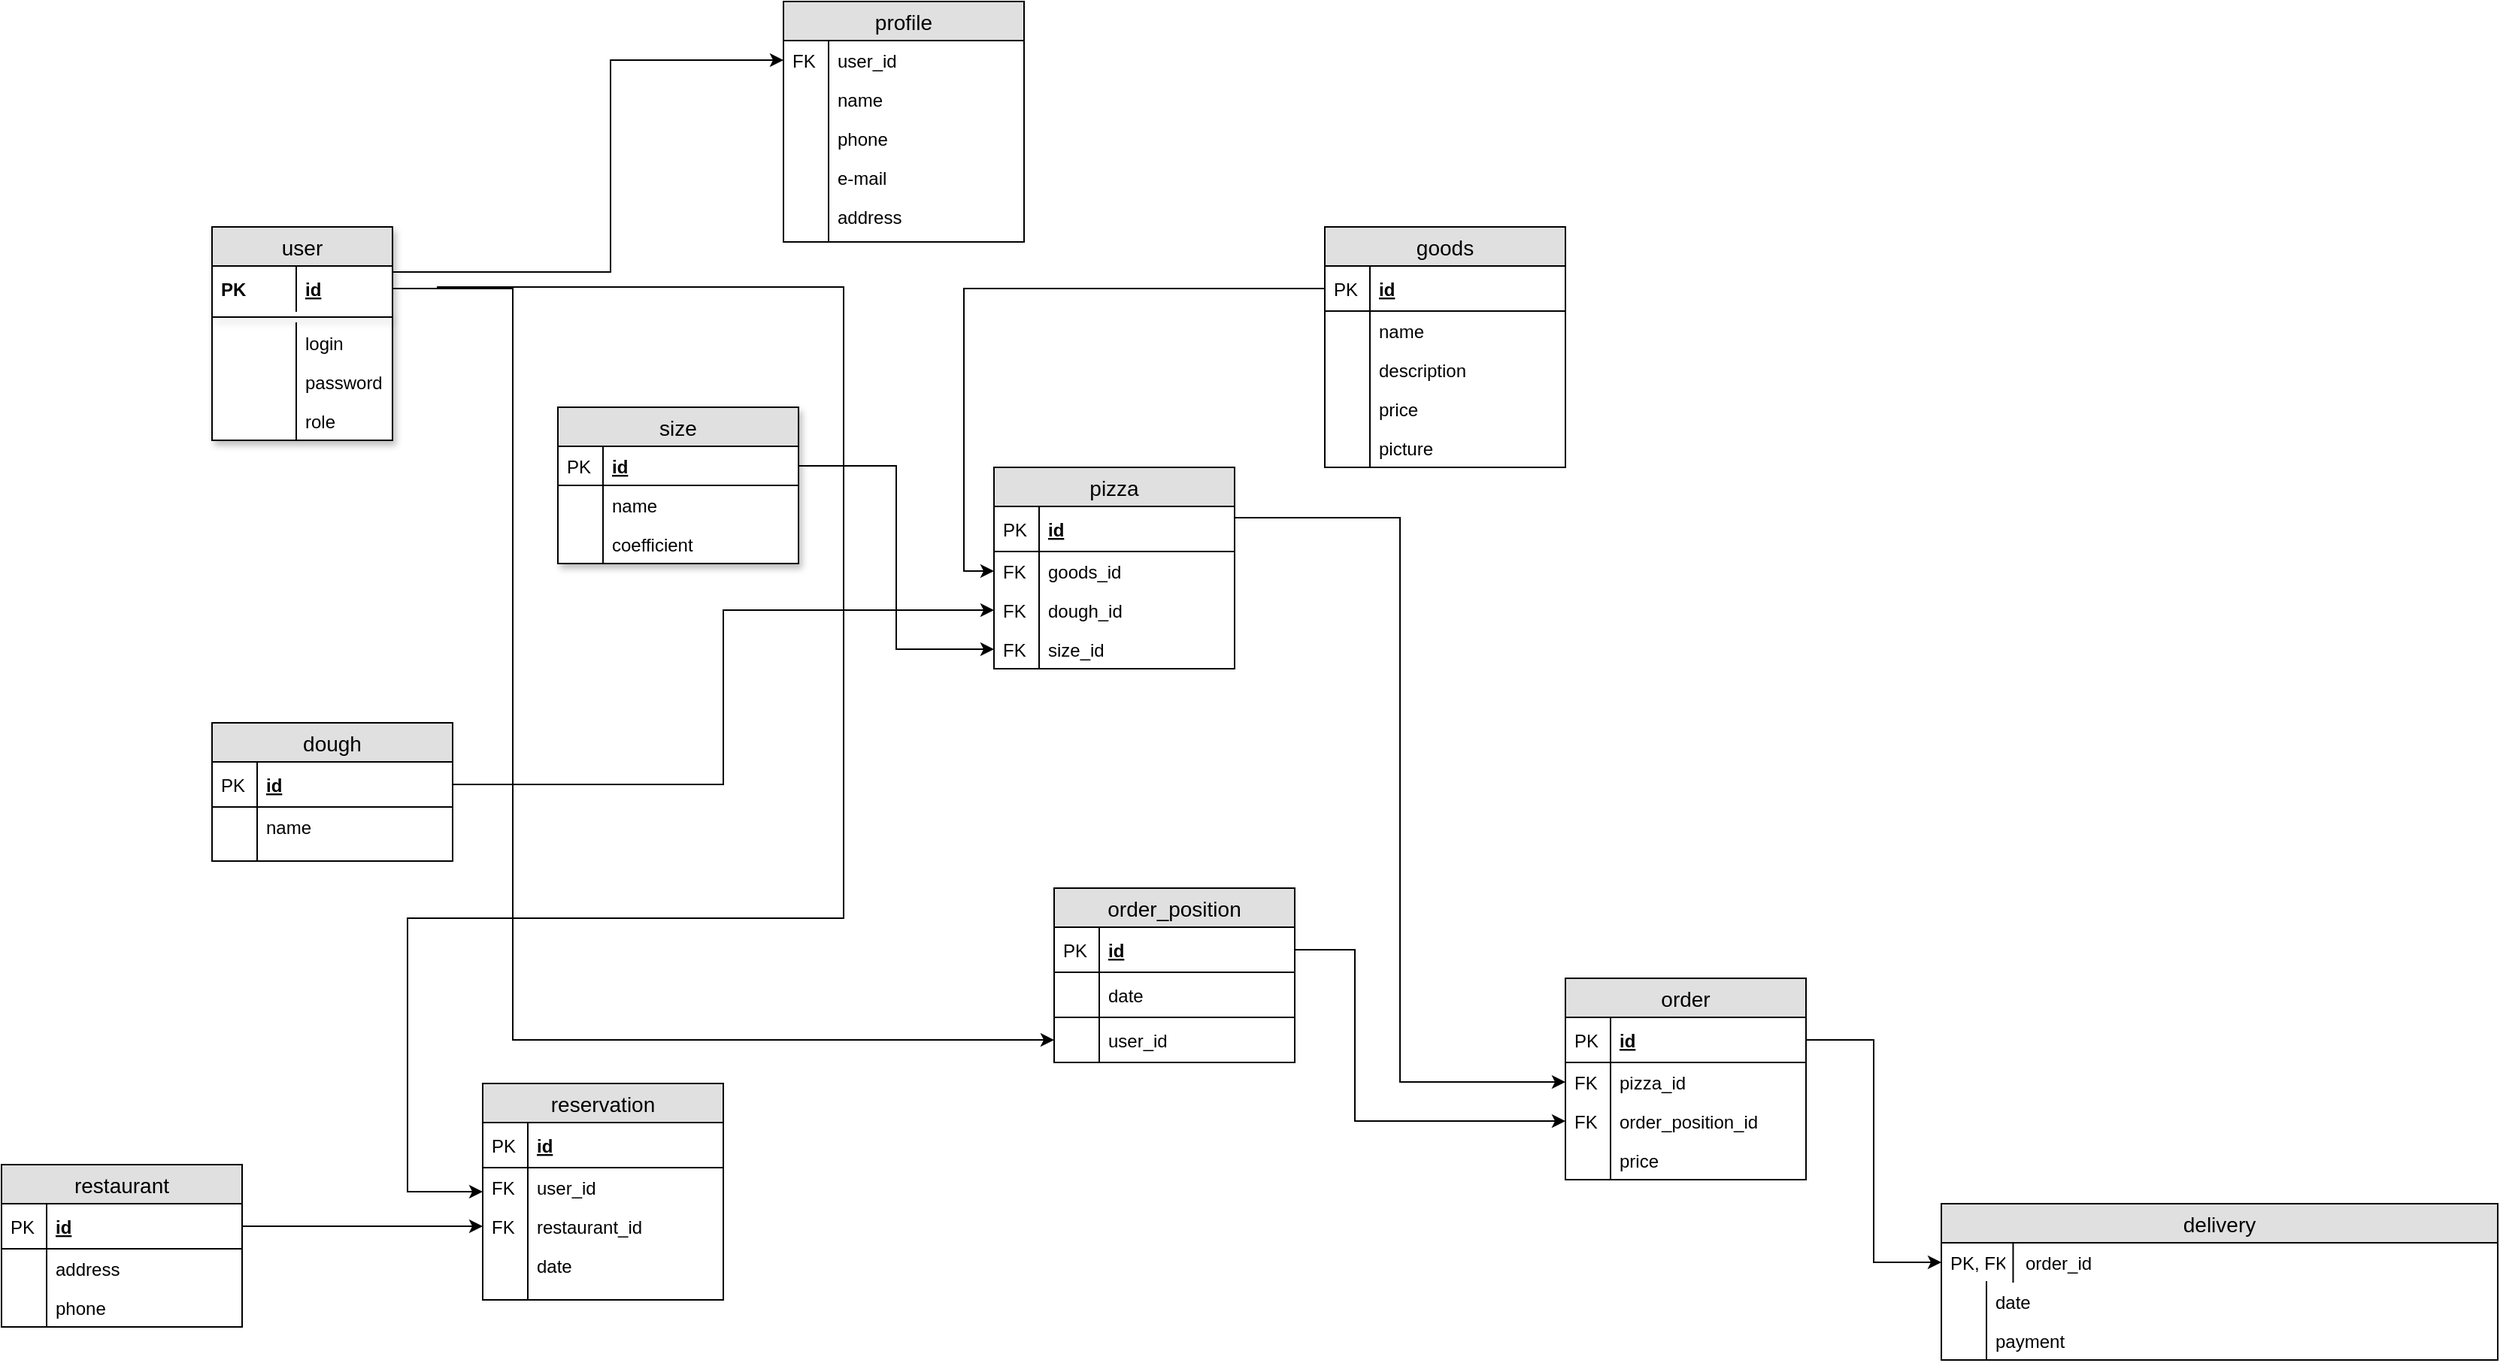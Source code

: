 <mxfile version="12.7.9" type="github">
  <diagram id="C5RBs43oDa-KdzZeNtuy" name="Page-1">
    <mxGraphModel dx="2249" dy="1960" grid="1" gridSize="10" guides="1" tooltips="1" connect="1" arrows="1" fold="1" page="1" pageScale="1" pageWidth="827" pageHeight="1169" math="0" shadow="0">
      <root>
        <mxCell id="WIyWlLk6GJQsqaUBKTNV-0" />
        <mxCell id="WIyWlLk6GJQsqaUBKTNV-1" parent="WIyWlLk6GJQsqaUBKTNV-0" />
        <mxCell id="E9cGLQyra9F1nCJoTHfx-43" value="user" style="swimlane;fontStyle=0;childLayout=stackLayout;horizontal=1;startSize=26;fillColor=#e0e0e0;horizontalStack=0;resizeParent=1;resizeParentMax=0;resizeLast=0;collapsible=1;marginBottom=0;swimlaneFillColor=#ffffff;align=center;fontSize=14;shadow=1;glass=0;" parent="WIyWlLk6GJQsqaUBKTNV-1" vertex="1">
          <mxGeometry x="-380" y="-530" width="120" height="142" as="geometry" />
        </mxCell>
        <mxCell id="E9cGLQyra9F1nCJoTHfx-44" value="id" style="shape=partialRectangle;top=0;left=0;right=0;bottom=0;align=left;verticalAlign=middle;fillColor=none;spacingLeft=60;spacingRight=4;overflow=hidden;rotatable=0;points=[[0,0.5],[1,0.5]];portConstraint=eastwest;dropTarget=0;fontStyle=5;fontSize=12;" parent="E9cGLQyra9F1nCJoTHfx-43" vertex="1">
          <mxGeometry y="26" width="120" height="30" as="geometry" />
        </mxCell>
        <mxCell id="E9cGLQyra9F1nCJoTHfx-45" value="PK" style="shape=partialRectangle;fontStyle=1;top=0;left=0;bottom=0;fillColor=none;align=left;verticalAlign=middle;spacingLeft=4;spacingRight=4;overflow=hidden;rotatable=0;points=[];portConstraint=eastwest;part=1;fontSize=12;" parent="E9cGLQyra9F1nCJoTHfx-44" vertex="1" connectable="0">
          <mxGeometry width="56" height="30" as="geometry" />
        </mxCell>
        <mxCell id="E9cGLQyra9F1nCJoTHfx-63" value="" style="line;strokeWidth=1;fillColor=none;align=left;verticalAlign=middle;spacingTop=-1;spacingLeft=3;spacingRight=3;rotatable=0;labelPosition=right;points=[];portConstraint=eastwest;fontSize=12;shadow=1;glass=0;" parent="E9cGLQyra9F1nCJoTHfx-43" vertex="1">
          <mxGeometry y="56" width="120" height="8" as="geometry" />
        </mxCell>
        <mxCell id="E9cGLQyra9F1nCJoTHfx-48" value="login&#xa;" style="shape=partialRectangle;top=0;left=0;right=0;bottom=0;align=left;verticalAlign=top;fillColor=none;spacingLeft=60;spacingRight=4;overflow=hidden;rotatable=0;points=[[0,0.5],[1,0.5]];portConstraint=eastwest;dropTarget=0;fontSize=12;" parent="E9cGLQyra9F1nCJoTHfx-43" vertex="1">
          <mxGeometry y="64" width="120" height="26" as="geometry" />
        </mxCell>
        <mxCell id="E9cGLQyra9F1nCJoTHfx-49" value="" style="shape=partialRectangle;top=0;left=0;bottom=0;fillColor=none;align=left;verticalAlign=top;spacingLeft=4;spacingRight=4;overflow=hidden;rotatable=0;points=[];portConstraint=eastwest;part=1;fontSize=12;" parent="E9cGLQyra9F1nCJoTHfx-48" vertex="1" connectable="0">
          <mxGeometry width="56" height="26" as="geometry" />
        </mxCell>
        <mxCell id="E9cGLQyra9F1nCJoTHfx-58" value="password" style="shape=partialRectangle;top=0;left=0;right=0;bottom=0;align=left;verticalAlign=top;fillColor=none;spacingLeft=60;spacingRight=4;overflow=hidden;rotatable=0;points=[[0,0.5],[1,0.5]];portConstraint=eastwest;dropTarget=0;fontSize=12;" parent="E9cGLQyra9F1nCJoTHfx-43" vertex="1">
          <mxGeometry y="90" width="120" height="26" as="geometry" />
        </mxCell>
        <mxCell id="E9cGLQyra9F1nCJoTHfx-59" value="" style="shape=partialRectangle;top=0;left=0;bottom=0;fillColor=none;align=left;verticalAlign=top;spacingLeft=4;spacingRight=4;overflow=hidden;rotatable=0;points=[];portConstraint=eastwest;part=1;fontSize=12;" parent="E9cGLQyra9F1nCJoTHfx-58" vertex="1" connectable="0">
          <mxGeometry width="56" height="26" as="geometry" />
        </mxCell>
        <mxCell id="E9cGLQyra9F1nCJoTHfx-64" value="role" style="shape=partialRectangle;top=0;left=0;right=0;bottom=0;align=left;verticalAlign=top;fillColor=none;spacingLeft=60;spacingRight=4;overflow=hidden;rotatable=0;points=[[0,0.5],[1,0.5]];portConstraint=eastwest;dropTarget=0;fontSize=12;" parent="E9cGLQyra9F1nCJoTHfx-43" vertex="1">
          <mxGeometry y="116" width="120" height="26" as="geometry" />
        </mxCell>
        <mxCell id="E9cGLQyra9F1nCJoTHfx-65" value="" style="shape=partialRectangle;top=0;left=0;bottom=0;fillColor=none;align=left;verticalAlign=top;spacingLeft=4;spacingRight=4;overflow=hidden;rotatable=0;points=[];portConstraint=eastwest;part=1;fontSize=12;" parent="E9cGLQyra9F1nCJoTHfx-64" vertex="1" connectable="0">
          <mxGeometry width="56" height="26" as="geometry" />
        </mxCell>
        <mxCell id="E9cGLQyra9F1nCJoTHfx-169" value="size" style="swimlane;fontStyle=0;childLayout=stackLayout;horizontal=1;startSize=26;fillColor=#e0e0e0;horizontalStack=0;resizeParent=1;resizeParentMax=0;resizeLast=0;collapsible=1;marginBottom=0;swimlaneFillColor=#ffffff;align=center;fontSize=14;shadow=1;glass=0;" parent="WIyWlLk6GJQsqaUBKTNV-1" vertex="1">
          <mxGeometry x="-150" y="-410" width="160" height="104" as="geometry" />
        </mxCell>
        <mxCell id="E9cGLQyra9F1nCJoTHfx-170" value="id" style="shape=partialRectangle;top=0;left=0;right=0;bottom=1;align=left;verticalAlign=middle;fillColor=none;spacingLeft=34;spacingRight=4;overflow=hidden;rotatable=0;points=[[0,0.5],[1,0.5]];portConstraint=eastwest;dropTarget=0;fontStyle=5;fontSize=12;" parent="E9cGLQyra9F1nCJoTHfx-169" vertex="1">
          <mxGeometry y="26" width="160" height="26" as="geometry" />
        </mxCell>
        <mxCell id="E9cGLQyra9F1nCJoTHfx-171" value="PK" style="shape=partialRectangle;top=0;left=0;bottom=0;fillColor=none;align=left;verticalAlign=middle;spacingLeft=4;spacingRight=4;overflow=hidden;rotatable=0;points=[];portConstraint=eastwest;part=1;fontSize=12;" parent="E9cGLQyra9F1nCJoTHfx-170" vertex="1" connectable="0">
          <mxGeometry width="30" height="26" as="geometry" />
        </mxCell>
        <mxCell id="E9cGLQyra9F1nCJoTHfx-172" value="name" style="shape=partialRectangle;top=0;left=0;right=0;bottom=0;align=left;verticalAlign=top;fillColor=none;spacingLeft=34;spacingRight=4;overflow=hidden;rotatable=0;points=[[0,0.5],[1,0.5]];portConstraint=eastwest;dropTarget=0;fontSize=12;" parent="E9cGLQyra9F1nCJoTHfx-169" vertex="1">
          <mxGeometry y="52" width="160" height="26" as="geometry" />
        </mxCell>
        <mxCell id="E9cGLQyra9F1nCJoTHfx-173" value="" style="shape=partialRectangle;top=0;left=0;bottom=0;fillColor=none;align=left;verticalAlign=top;spacingLeft=4;spacingRight=4;overflow=hidden;rotatable=0;points=[];portConstraint=eastwest;part=1;fontSize=12;" parent="E9cGLQyra9F1nCJoTHfx-172" vertex="1" connectable="0">
          <mxGeometry width="30" height="26" as="geometry" />
        </mxCell>
        <mxCell id="jFukfWH2LbBpzi3GwYej-20" value="coefficient" style="shape=partialRectangle;top=0;left=0;right=0;bottom=0;align=left;verticalAlign=top;fillColor=none;spacingLeft=34;spacingRight=4;overflow=hidden;rotatable=0;points=[[0,0.5],[1,0.5]];portConstraint=eastwest;dropTarget=0;fontSize=12;" parent="E9cGLQyra9F1nCJoTHfx-169" vertex="1">
          <mxGeometry y="78" width="160" height="26" as="geometry" />
        </mxCell>
        <mxCell id="jFukfWH2LbBpzi3GwYej-21" value="" style="shape=partialRectangle;top=0;left=0;bottom=0;fillColor=none;align=left;verticalAlign=top;spacingLeft=4;spacingRight=4;overflow=hidden;rotatable=0;points=[];portConstraint=eastwest;part=1;fontSize=12;" parent="jFukfWH2LbBpzi3GwYej-20" vertex="1" connectable="0">
          <mxGeometry width="30" height="26" as="geometry" />
        </mxCell>
        <mxCell id="d9yye_MpsB1PoOl9YejX-28" style="edgeStyle=orthogonalEdgeStyle;rounded=0;orthogonalLoop=1;jettySize=auto;html=1;exitX=1;exitY=0.25;exitDx=0;exitDy=0;entryX=0;entryY=0.5;entryDx=0;entryDy=0;" parent="WIyWlLk6GJQsqaUBKTNV-1" source="2IXnzGHZV3r_OR1TPnG--0" target="0Mf0K1o3WvWB4g8EwLBV-3" edge="1">
          <mxGeometry relative="1" as="geometry">
            <Array as="points">
              <mxPoint x="410" y="-336" />
              <mxPoint x="410" y="39" />
            </Array>
          </mxGeometry>
        </mxCell>
        <mxCell id="2IXnzGHZV3r_OR1TPnG--0" value="pizza" style="swimlane;fontStyle=0;childLayout=stackLayout;horizontal=1;startSize=26;fillColor=#e0e0e0;horizontalStack=0;resizeParent=1;resizeParentMax=0;resizeLast=0;collapsible=1;marginBottom=0;swimlaneFillColor=#ffffff;align=center;fontSize=14;" parent="WIyWlLk6GJQsqaUBKTNV-1" vertex="1">
          <mxGeometry x="140" y="-370" width="160" height="134" as="geometry" />
        </mxCell>
        <mxCell id="2IXnzGHZV3r_OR1TPnG--1" value="id" style="shape=partialRectangle;top=0;left=0;right=0;bottom=1;align=left;verticalAlign=middle;fillColor=none;spacingLeft=34;spacingRight=4;overflow=hidden;rotatable=0;points=[[0,0.5],[1,0.5]];portConstraint=eastwest;dropTarget=0;fontStyle=5;fontSize=12;" parent="2IXnzGHZV3r_OR1TPnG--0" vertex="1">
          <mxGeometry y="26" width="160" height="30" as="geometry" />
        </mxCell>
        <mxCell id="2IXnzGHZV3r_OR1TPnG--2" value="PK" style="shape=partialRectangle;top=0;left=0;bottom=0;fillColor=none;align=left;verticalAlign=middle;spacingLeft=4;spacingRight=4;overflow=hidden;rotatable=0;points=[];portConstraint=eastwest;part=1;fontSize=12;" parent="2IXnzGHZV3r_OR1TPnG--1" vertex="1" connectable="0">
          <mxGeometry width="30" height="30" as="geometry" />
        </mxCell>
        <mxCell id="2IXnzGHZV3r_OR1TPnG--3" value="goods_id" style="shape=partialRectangle;top=0;left=0;right=0;bottom=0;align=left;verticalAlign=top;fillColor=none;spacingLeft=34;spacingRight=4;overflow=hidden;rotatable=0;points=[[0,0.5],[1,0.5]];portConstraint=eastwest;dropTarget=0;fontSize=12;" parent="2IXnzGHZV3r_OR1TPnG--0" vertex="1">
          <mxGeometry y="56" width="160" height="26" as="geometry" />
        </mxCell>
        <mxCell id="2IXnzGHZV3r_OR1TPnG--4" value="FK" style="shape=partialRectangle;top=0;left=0;bottom=0;fillColor=none;align=left;verticalAlign=top;spacingLeft=4;spacingRight=4;overflow=hidden;rotatable=0;points=[];portConstraint=eastwest;part=1;fontSize=12;" parent="2IXnzGHZV3r_OR1TPnG--3" vertex="1" connectable="0">
          <mxGeometry width="30" height="26" as="geometry" />
        </mxCell>
        <mxCell id="2IXnzGHZV3r_OR1TPnG--5" value="dough_id" style="shape=partialRectangle;top=0;left=0;right=0;bottom=0;align=left;verticalAlign=top;fillColor=none;spacingLeft=34;spacingRight=4;overflow=hidden;rotatable=0;points=[[0,0.5],[1,0.5]];portConstraint=eastwest;dropTarget=0;fontSize=12;" parent="2IXnzGHZV3r_OR1TPnG--0" vertex="1">
          <mxGeometry y="82" width="160" height="26" as="geometry" />
        </mxCell>
        <mxCell id="2IXnzGHZV3r_OR1TPnG--6" value="FK" style="shape=partialRectangle;top=0;left=0;bottom=0;fillColor=none;align=left;verticalAlign=top;spacingLeft=4;spacingRight=4;overflow=hidden;rotatable=0;points=[];portConstraint=eastwest;part=1;fontSize=12;" parent="2IXnzGHZV3r_OR1TPnG--5" vertex="1" connectable="0">
          <mxGeometry width="30" height="26" as="geometry" />
        </mxCell>
        <mxCell id="2IXnzGHZV3r_OR1TPnG--7" value="size_id" style="shape=partialRectangle;top=0;left=0;right=0;bottom=0;align=left;verticalAlign=top;fillColor=none;spacingLeft=34;spacingRight=4;overflow=hidden;rotatable=0;points=[[0,0.5],[1,0.5]];portConstraint=eastwest;dropTarget=0;fontSize=12;" parent="2IXnzGHZV3r_OR1TPnG--0" vertex="1">
          <mxGeometry y="108" width="160" height="26" as="geometry" />
        </mxCell>
        <mxCell id="2IXnzGHZV3r_OR1TPnG--8" value="FK" style="shape=partialRectangle;top=0;left=0;bottom=0;fillColor=none;align=left;verticalAlign=top;spacingLeft=4;spacingRight=4;overflow=hidden;rotatable=0;points=[];portConstraint=eastwest;part=1;fontSize=12;" parent="2IXnzGHZV3r_OR1TPnG--7" vertex="1" connectable="0">
          <mxGeometry width="30" height="26" as="geometry" />
        </mxCell>
        <mxCell id="2IXnzGHZV3r_OR1TPnG--39" value="goods" style="swimlane;fontStyle=0;childLayout=stackLayout;horizontal=1;startSize=26;fillColor=#e0e0e0;horizontalStack=0;resizeParent=1;resizeParentMax=0;resizeLast=0;collapsible=1;marginBottom=0;swimlaneFillColor=#ffffff;align=center;fontSize=14;" parent="WIyWlLk6GJQsqaUBKTNV-1" vertex="1">
          <mxGeometry x="360" y="-530" width="160" height="160" as="geometry" />
        </mxCell>
        <mxCell id="2IXnzGHZV3r_OR1TPnG--40" value="id" style="shape=partialRectangle;top=0;left=0;right=0;bottom=1;align=left;verticalAlign=middle;fillColor=none;spacingLeft=34;spacingRight=4;overflow=hidden;rotatable=0;points=[[0,0.5],[1,0.5]];portConstraint=eastwest;dropTarget=0;fontStyle=5;fontSize=12;" parent="2IXnzGHZV3r_OR1TPnG--39" vertex="1">
          <mxGeometry y="26" width="160" height="30" as="geometry" />
        </mxCell>
        <mxCell id="2IXnzGHZV3r_OR1TPnG--41" value="PK" style="shape=partialRectangle;top=0;left=0;bottom=0;fillColor=none;align=left;verticalAlign=middle;spacingLeft=4;spacingRight=4;overflow=hidden;rotatable=0;points=[];portConstraint=eastwest;part=1;fontSize=12;" parent="2IXnzGHZV3r_OR1TPnG--40" vertex="1" connectable="0">
          <mxGeometry width="30" height="30" as="geometry" />
        </mxCell>
        <mxCell id="2IXnzGHZV3r_OR1TPnG--42" value="name" style="shape=partialRectangle;top=0;left=0;right=0;bottom=0;align=left;verticalAlign=top;fillColor=none;spacingLeft=34;spacingRight=4;overflow=hidden;rotatable=0;points=[[0,0.5],[1,0.5]];portConstraint=eastwest;dropTarget=0;fontSize=12;" parent="2IXnzGHZV3r_OR1TPnG--39" vertex="1">
          <mxGeometry y="56" width="160" height="26" as="geometry" />
        </mxCell>
        <mxCell id="2IXnzGHZV3r_OR1TPnG--43" value="" style="shape=partialRectangle;top=0;left=0;bottom=0;fillColor=none;align=left;verticalAlign=top;spacingLeft=4;spacingRight=4;overflow=hidden;rotatable=0;points=[];portConstraint=eastwest;part=1;fontSize=12;" parent="2IXnzGHZV3r_OR1TPnG--42" vertex="1" connectable="0">
          <mxGeometry width="30" height="26" as="geometry" />
        </mxCell>
        <mxCell id="2IXnzGHZV3r_OR1TPnG--44" value="description" style="shape=partialRectangle;top=0;left=0;right=0;bottom=0;align=left;verticalAlign=top;fillColor=none;spacingLeft=34;spacingRight=4;overflow=hidden;rotatable=0;points=[[0,0.5],[1,0.5]];portConstraint=eastwest;dropTarget=0;fontSize=12;" parent="2IXnzGHZV3r_OR1TPnG--39" vertex="1">
          <mxGeometry y="82" width="160" height="26" as="geometry" />
        </mxCell>
        <mxCell id="2IXnzGHZV3r_OR1TPnG--45" value="" style="shape=partialRectangle;top=0;left=0;bottom=0;fillColor=none;align=left;verticalAlign=top;spacingLeft=4;spacingRight=4;overflow=hidden;rotatable=0;points=[];portConstraint=eastwest;part=1;fontSize=12;" parent="2IXnzGHZV3r_OR1TPnG--44" vertex="1" connectable="0">
          <mxGeometry width="30" height="26" as="geometry" />
        </mxCell>
        <mxCell id="2IXnzGHZV3r_OR1TPnG--46" value="price" style="shape=partialRectangle;top=0;left=0;right=0;bottom=0;align=left;verticalAlign=top;fillColor=none;spacingLeft=34;spacingRight=4;overflow=hidden;rotatable=0;points=[[0,0.5],[1,0.5]];portConstraint=eastwest;dropTarget=0;fontSize=12;" parent="2IXnzGHZV3r_OR1TPnG--39" vertex="1">
          <mxGeometry y="108" width="160" height="26" as="geometry" />
        </mxCell>
        <mxCell id="2IXnzGHZV3r_OR1TPnG--47" value="" style="shape=partialRectangle;top=0;left=0;bottom=0;fillColor=none;align=left;verticalAlign=top;spacingLeft=4;spacingRight=4;overflow=hidden;rotatable=0;points=[];portConstraint=eastwest;part=1;fontSize=12;" parent="2IXnzGHZV3r_OR1TPnG--46" vertex="1" connectable="0">
          <mxGeometry width="30" height="26" as="geometry" />
        </mxCell>
        <mxCell id="2IXnzGHZV3r_OR1TPnG--48" value="picture" style="shape=partialRectangle;top=0;left=0;right=0;bottom=0;align=left;verticalAlign=top;fillColor=none;spacingLeft=34;spacingRight=4;overflow=hidden;rotatable=0;points=[[0,0.5],[1,0.5]];portConstraint=eastwest;dropTarget=0;fontSize=12;" parent="2IXnzGHZV3r_OR1TPnG--39" vertex="1">
          <mxGeometry y="134" width="160" height="26" as="geometry" />
        </mxCell>
        <mxCell id="2IXnzGHZV3r_OR1TPnG--49" value="" style="shape=partialRectangle;top=0;left=0;bottom=0;fillColor=none;align=left;verticalAlign=top;spacingLeft=4;spacingRight=4;overflow=hidden;rotatable=0;points=[];portConstraint=eastwest;part=1;fontSize=12;" parent="2IXnzGHZV3r_OR1TPnG--48" vertex="1" connectable="0">
          <mxGeometry width="30" height="26" as="geometry" />
        </mxCell>
        <mxCell id="jFukfWH2LbBpzi3GwYej-3" value="profile" style="swimlane;fontStyle=0;childLayout=stackLayout;horizontal=1;startSize=26;fillColor=#e0e0e0;horizontalStack=0;resizeParent=1;resizeParentMax=0;resizeLast=0;collapsible=1;marginBottom=0;swimlaneFillColor=#ffffff;align=center;fontSize=14;" parent="WIyWlLk6GJQsqaUBKTNV-1" vertex="1">
          <mxGeometry y="-680" width="160" height="160" as="geometry" />
        </mxCell>
        <mxCell id="jFukfWH2LbBpzi3GwYej-6" value="user_id" style="shape=partialRectangle;top=0;left=0;right=0;bottom=0;align=left;verticalAlign=middle;fillColor=none;spacingLeft=34;spacingRight=4;overflow=hidden;rotatable=0;points=[[0,0.5],[1,0.5]];portConstraint=eastwest;dropTarget=0;fontSize=12;" parent="jFukfWH2LbBpzi3GwYej-3" vertex="1">
          <mxGeometry y="26" width="160" height="26" as="geometry" />
        </mxCell>
        <mxCell id="jFukfWH2LbBpzi3GwYej-7" value="FK" style="shape=partialRectangle;top=0;left=0;bottom=0;fillColor=none;align=left;verticalAlign=top;spacingLeft=4;spacingRight=4;overflow=hidden;rotatable=0;points=[];portConstraint=eastwest;part=1;fontSize=12;" parent="jFukfWH2LbBpzi3GwYej-6" vertex="1" connectable="0">
          <mxGeometry width="30" height="26" as="geometry" />
        </mxCell>
        <mxCell id="jFukfWH2LbBpzi3GwYej-8" value="name" style="shape=partialRectangle;top=0;left=0;right=0;bottom=0;align=left;verticalAlign=top;fillColor=none;spacingLeft=34;spacingRight=4;overflow=hidden;rotatable=0;points=[[0,0.5],[1,0.5]];portConstraint=eastwest;dropTarget=0;fontSize=12;" parent="jFukfWH2LbBpzi3GwYej-3" vertex="1">
          <mxGeometry y="52" width="160" height="26" as="geometry" />
        </mxCell>
        <mxCell id="jFukfWH2LbBpzi3GwYej-9" value="" style="shape=partialRectangle;top=0;left=0;bottom=0;fillColor=none;align=left;verticalAlign=top;spacingLeft=4;spacingRight=4;overflow=hidden;rotatable=0;points=[];portConstraint=eastwest;part=1;fontSize=12;" parent="jFukfWH2LbBpzi3GwYej-8" vertex="1" connectable="0">
          <mxGeometry width="30" height="26" as="geometry" />
        </mxCell>
        <mxCell id="jFukfWH2LbBpzi3GwYej-10" value="phone" style="shape=partialRectangle;top=0;left=0;right=0;bottom=0;align=left;verticalAlign=top;fillColor=none;spacingLeft=34;spacingRight=4;overflow=hidden;rotatable=0;points=[[0,0.5],[1,0.5]];portConstraint=eastwest;dropTarget=0;fontSize=12;" parent="jFukfWH2LbBpzi3GwYej-3" vertex="1">
          <mxGeometry y="78" width="160" height="26" as="geometry" />
        </mxCell>
        <mxCell id="jFukfWH2LbBpzi3GwYej-11" value="" style="shape=partialRectangle;top=0;left=0;bottom=0;fillColor=none;align=left;verticalAlign=top;spacingLeft=4;spacingRight=4;overflow=hidden;rotatable=0;points=[];portConstraint=eastwest;part=1;fontSize=12;" parent="jFukfWH2LbBpzi3GwYej-10" vertex="1" connectable="0">
          <mxGeometry width="30" height="26" as="geometry" />
        </mxCell>
        <mxCell id="jFukfWH2LbBpzi3GwYej-12" value="e-mail" style="shape=partialRectangle;top=0;left=0;right=0;bottom=0;align=left;verticalAlign=top;fillColor=none;spacingLeft=34;spacingRight=4;overflow=hidden;rotatable=0;points=[[0,0.5],[1,0.5]];portConstraint=eastwest;dropTarget=0;fontSize=12;" parent="jFukfWH2LbBpzi3GwYej-3" vertex="1">
          <mxGeometry y="104" width="160" height="26" as="geometry" />
        </mxCell>
        <mxCell id="jFukfWH2LbBpzi3GwYej-13" value="" style="shape=partialRectangle;top=0;left=0;bottom=0;fillColor=none;align=left;verticalAlign=top;spacingLeft=4;spacingRight=4;overflow=hidden;rotatable=0;points=[];portConstraint=eastwest;part=1;fontSize=12;" parent="jFukfWH2LbBpzi3GwYej-12" vertex="1" connectable="0">
          <mxGeometry width="30" height="26" as="geometry" />
        </mxCell>
        <mxCell id="jFukfWH2LbBpzi3GwYej-14" value="address" style="shape=partialRectangle;top=0;left=0;right=0;bottom=0;align=left;verticalAlign=top;fillColor=none;spacingLeft=34;spacingRight=4;overflow=hidden;rotatable=0;points=[[0,0.5],[1,0.5]];portConstraint=eastwest;dropTarget=0;fontSize=12;" parent="jFukfWH2LbBpzi3GwYej-3" vertex="1">
          <mxGeometry y="130" width="160" height="30" as="geometry" />
        </mxCell>
        <mxCell id="jFukfWH2LbBpzi3GwYej-15" value="" style="shape=partialRectangle;top=0;left=0;bottom=0;fillColor=none;align=left;verticalAlign=top;spacingLeft=4;spacingRight=4;overflow=hidden;rotatable=0;points=[];portConstraint=eastwest;part=1;fontSize=12;" parent="jFukfWH2LbBpzi3GwYej-14" vertex="1" connectable="0">
          <mxGeometry width="30" height="30" as="geometry" />
        </mxCell>
        <mxCell id="jFukfWH2LbBpzi3GwYej-19" style="edgeStyle=orthogonalEdgeStyle;rounded=0;orthogonalLoop=1;jettySize=auto;html=1;exitX=0;exitY=0.5;exitDx=0;exitDy=0;entryX=0;entryY=0.5;entryDx=0;entryDy=0;" parent="WIyWlLk6GJQsqaUBKTNV-1" source="2IXnzGHZV3r_OR1TPnG--40" target="2IXnzGHZV3r_OR1TPnG--3" edge="1">
          <mxGeometry relative="1" as="geometry" />
        </mxCell>
        <mxCell id="jFukfWH2LbBpzi3GwYej-23" value="dough" style="swimlane;fontStyle=0;childLayout=stackLayout;horizontal=1;startSize=26;fillColor=#e0e0e0;horizontalStack=0;resizeParent=1;resizeParentMax=0;resizeLast=0;collapsible=1;marginBottom=0;swimlaneFillColor=#ffffff;align=center;fontSize=14;" parent="WIyWlLk6GJQsqaUBKTNV-1" vertex="1">
          <mxGeometry x="-380" y="-200" width="160" height="92" as="geometry" />
        </mxCell>
        <mxCell id="jFukfWH2LbBpzi3GwYej-24" value="id" style="shape=partialRectangle;top=0;left=0;right=0;bottom=1;align=left;verticalAlign=middle;fillColor=none;spacingLeft=34;spacingRight=4;overflow=hidden;rotatable=0;points=[[0,0.5],[1,0.5]];portConstraint=eastwest;dropTarget=0;fontStyle=5;fontSize=12;" parent="jFukfWH2LbBpzi3GwYej-23" vertex="1">
          <mxGeometry y="26" width="160" height="30" as="geometry" />
        </mxCell>
        <mxCell id="jFukfWH2LbBpzi3GwYej-25" value="PK" style="shape=partialRectangle;top=0;left=0;bottom=0;fillColor=none;align=left;verticalAlign=middle;spacingLeft=4;spacingRight=4;overflow=hidden;rotatable=0;points=[];portConstraint=eastwest;part=1;fontSize=12;" parent="jFukfWH2LbBpzi3GwYej-24" vertex="1" connectable="0">
          <mxGeometry width="30" height="30" as="geometry" />
        </mxCell>
        <mxCell id="jFukfWH2LbBpzi3GwYej-26" value="name" style="shape=partialRectangle;top=0;left=0;right=0;bottom=0;align=left;verticalAlign=top;fillColor=none;spacingLeft=34;spacingRight=4;overflow=hidden;rotatable=0;points=[[0,0.5],[1,0.5]];portConstraint=eastwest;dropTarget=0;fontSize=12;" parent="jFukfWH2LbBpzi3GwYej-23" vertex="1">
          <mxGeometry y="56" width="160" height="26" as="geometry" />
        </mxCell>
        <mxCell id="jFukfWH2LbBpzi3GwYej-27" value="" style="shape=partialRectangle;top=0;left=0;bottom=0;fillColor=none;align=left;verticalAlign=top;spacingLeft=4;spacingRight=4;overflow=hidden;rotatable=0;points=[];portConstraint=eastwest;part=1;fontSize=12;" parent="jFukfWH2LbBpzi3GwYej-26" vertex="1" connectable="0">
          <mxGeometry width="30" height="26" as="geometry" />
        </mxCell>
        <mxCell id="jFukfWH2LbBpzi3GwYej-32" value="" style="shape=partialRectangle;top=0;left=0;right=0;bottom=0;align=left;verticalAlign=top;fillColor=none;spacingLeft=34;spacingRight=4;overflow=hidden;rotatable=0;points=[[0,0.5],[1,0.5]];portConstraint=eastwest;dropTarget=0;fontSize=12;" parent="jFukfWH2LbBpzi3GwYej-23" vertex="1">
          <mxGeometry y="82" width="160" height="10" as="geometry" />
        </mxCell>
        <mxCell id="jFukfWH2LbBpzi3GwYej-33" value="" style="shape=partialRectangle;top=0;left=0;bottom=0;fillColor=none;align=left;verticalAlign=top;spacingLeft=4;spacingRight=4;overflow=hidden;rotatable=0;points=[];portConstraint=eastwest;part=1;fontSize=12;" parent="jFukfWH2LbBpzi3GwYej-32" vertex="1" connectable="0">
          <mxGeometry width="30" height="10" as="geometry" />
        </mxCell>
        <mxCell id="jFukfWH2LbBpzi3GwYej-34" style="edgeStyle=orthogonalEdgeStyle;rounded=0;orthogonalLoop=1;jettySize=auto;html=1;exitX=1;exitY=0.5;exitDx=0;exitDy=0;entryX=0;entryY=0.5;entryDx=0;entryDy=0;" parent="WIyWlLk6GJQsqaUBKTNV-1" source="jFukfWH2LbBpzi3GwYej-24" target="2IXnzGHZV3r_OR1TPnG--5" edge="1">
          <mxGeometry relative="1" as="geometry">
            <mxPoint x="-60" y="-173" as="targetPoint" />
          </mxGeometry>
        </mxCell>
        <mxCell id="jFukfWH2LbBpzi3GwYej-36" value="order_position" style="swimlane;fontStyle=0;childLayout=stackLayout;horizontal=1;startSize=26;fillColor=#e0e0e0;horizontalStack=0;resizeParent=1;resizeParentMax=0;resizeLast=0;collapsible=1;marginBottom=0;swimlaneFillColor=#ffffff;align=center;fontSize=14;" parent="WIyWlLk6GJQsqaUBKTNV-1" vertex="1">
          <mxGeometry x="180" y="-90" width="160" height="116" as="geometry" />
        </mxCell>
        <mxCell id="jFukfWH2LbBpzi3GwYej-37" value="id" style="shape=partialRectangle;top=0;left=0;right=0;bottom=1;align=left;verticalAlign=middle;fillColor=none;spacingLeft=34;spacingRight=4;overflow=hidden;rotatable=0;points=[[0,0.5],[1,0.5]];portConstraint=eastwest;dropTarget=0;fontStyle=5;fontSize=12;" parent="jFukfWH2LbBpzi3GwYej-36" vertex="1">
          <mxGeometry y="26" width="160" height="30" as="geometry" />
        </mxCell>
        <mxCell id="jFukfWH2LbBpzi3GwYej-38" value="PK" style="shape=partialRectangle;top=0;left=0;bottom=0;fillColor=none;align=left;verticalAlign=middle;spacingLeft=4;spacingRight=4;overflow=hidden;rotatable=0;points=[];portConstraint=eastwest;part=1;fontSize=12;" parent="jFukfWH2LbBpzi3GwYej-37" vertex="1" connectable="0">
          <mxGeometry width="30" height="30" as="geometry" />
        </mxCell>
        <mxCell id="d9yye_MpsB1PoOl9YejX-0" value="date" style="shape=partialRectangle;top=0;left=0;right=0;bottom=1;align=left;verticalAlign=middle;fillColor=none;spacingLeft=34;spacingRight=4;overflow=hidden;rotatable=0;points=[[0,0.5],[1,0.5]];portConstraint=eastwest;dropTarget=0;fontStyle=0;fontSize=12;" parent="jFukfWH2LbBpzi3GwYej-36" vertex="1">
          <mxGeometry y="56" width="160" height="30" as="geometry" />
        </mxCell>
        <mxCell id="d9yye_MpsB1PoOl9YejX-1" value="" style="shape=partialRectangle;top=0;left=0;bottom=0;fillColor=none;align=left;verticalAlign=middle;spacingLeft=4;spacingRight=4;overflow=hidden;rotatable=0;points=[];portConstraint=eastwest;part=1;fontSize=12;" parent="d9yye_MpsB1PoOl9YejX-0" vertex="1" connectable="0">
          <mxGeometry width="30" height="30" as="geometry" />
        </mxCell>
        <mxCell id="d9yye_MpsB1PoOl9YejX-7" value="user_id" style="shape=partialRectangle;top=0;left=0;right=0;bottom=1;align=left;verticalAlign=middle;fillColor=none;spacingLeft=34;spacingRight=4;overflow=hidden;rotatable=0;points=[[0,0.5],[1,0.5]];portConstraint=eastwest;dropTarget=0;fontStyle=0;fontSize=12;" parent="jFukfWH2LbBpzi3GwYej-36" vertex="1">
          <mxGeometry y="86" width="160" height="30" as="geometry" />
        </mxCell>
        <mxCell id="d9yye_MpsB1PoOl9YejX-8" value="" style="shape=partialRectangle;top=0;left=0;bottom=0;fillColor=none;align=left;verticalAlign=middle;spacingLeft=4;spacingRight=4;overflow=hidden;rotatable=0;points=[];portConstraint=eastwest;part=1;fontSize=12;" parent="d9yye_MpsB1PoOl9YejX-7" vertex="1" connectable="0">
          <mxGeometry width="30" height="30" as="geometry" />
        </mxCell>
        <mxCell id="jFukfWH2LbBpzi3GwYej-49" value="delivery" style="swimlane;fontStyle=0;childLayout=stackLayout;horizontal=1;startSize=26;fillColor=#e0e0e0;horizontalStack=0;resizeParent=1;resizeParentMax=0;resizeLast=0;collapsible=1;marginBottom=0;swimlaneFillColor=#ffffff;align=center;fontSize=14;" parent="WIyWlLk6GJQsqaUBKTNV-1" vertex="1">
          <mxGeometry x="770" y="120" width="370" height="104" as="geometry" />
        </mxCell>
        <mxCell id="jFukfWH2LbBpzi3GwYej-52" value="      order_id" style="shape=partialRectangle;top=0;left=0;right=0;bottom=0;align=left;verticalAlign=top;fillColor=none;spacingLeft=34;spacingRight=4;overflow=hidden;rotatable=0;points=[[0,0.5],[1,0.5]];portConstraint=eastwest;dropTarget=0;fontSize=12;" parent="jFukfWH2LbBpzi3GwYej-49" vertex="1">
          <mxGeometry y="26" width="370" height="26" as="geometry" />
        </mxCell>
        <mxCell id="jFukfWH2LbBpzi3GwYej-53" value="PK, FK" style="shape=partialRectangle;top=0;left=0;bottom=0;fillColor=none;align=left;verticalAlign=top;spacingLeft=4;spacingRight=4;overflow=hidden;rotatable=0;points=[];portConstraint=eastwest;part=1;fontSize=12;" parent="jFukfWH2LbBpzi3GwYej-52" vertex="1" connectable="0">
          <mxGeometry width="47.728" height="26" as="geometry" />
        </mxCell>
        <mxCell id="jFukfWH2LbBpzi3GwYej-56" value="date" style="shape=partialRectangle;top=0;left=0;right=0;bottom=0;align=left;verticalAlign=top;fillColor=none;spacingLeft=34;spacingRight=4;overflow=hidden;rotatable=0;points=[[0,0.5],[1,0.5]];portConstraint=eastwest;dropTarget=0;fontSize=12;" parent="jFukfWH2LbBpzi3GwYej-49" vertex="1">
          <mxGeometry y="52" width="370" height="26" as="geometry" />
        </mxCell>
        <mxCell id="jFukfWH2LbBpzi3GwYej-57" value="" style="shape=partialRectangle;top=0;left=0;bottom=0;fillColor=none;align=left;verticalAlign=top;spacingLeft=4;spacingRight=4;overflow=hidden;rotatable=0;points=[];portConstraint=eastwest;part=1;fontSize=12;" parent="jFukfWH2LbBpzi3GwYej-56" vertex="1" connectable="0">
          <mxGeometry width="30" height="26" as="geometry" />
        </mxCell>
        <mxCell id="jFukfWH2LbBpzi3GwYej-58" value="payment" style="shape=partialRectangle;top=0;left=0;right=0;bottom=0;align=left;verticalAlign=top;fillColor=none;spacingLeft=34;spacingRight=4;overflow=hidden;rotatable=0;points=[[0,0.5],[1,0.5]];portConstraint=eastwest;dropTarget=0;fontSize=12;" parent="jFukfWH2LbBpzi3GwYej-49" vertex="1">
          <mxGeometry y="78" width="370" height="26" as="geometry" />
        </mxCell>
        <mxCell id="jFukfWH2LbBpzi3GwYej-59" value="" style="shape=partialRectangle;top=0;left=0;bottom=0;fillColor=none;align=left;verticalAlign=top;spacingLeft=4;spacingRight=4;overflow=hidden;rotatable=0;points=[];portConstraint=eastwest;part=1;fontSize=12;" parent="jFukfWH2LbBpzi3GwYej-58" vertex="1" connectable="0">
          <mxGeometry width="30" height="26" as="geometry" />
        </mxCell>
        <mxCell id="jFukfWH2LbBpzi3GwYej-81" value="reservation" style="swimlane;fontStyle=0;childLayout=stackLayout;horizontal=1;startSize=26;fillColor=#e0e0e0;horizontalStack=0;resizeParent=1;resizeParentMax=0;resizeLast=0;collapsible=1;marginBottom=0;swimlaneFillColor=#ffffff;align=center;fontSize=14;" parent="WIyWlLk6GJQsqaUBKTNV-1" vertex="1">
          <mxGeometry x="-200" y="40" width="160" height="144" as="geometry" />
        </mxCell>
        <mxCell id="jFukfWH2LbBpzi3GwYej-82" value="id" style="shape=partialRectangle;top=0;left=0;right=0;bottom=1;align=left;verticalAlign=middle;fillColor=none;spacingLeft=34;spacingRight=4;overflow=hidden;rotatable=0;points=[[0,0.5],[1,0.5]];portConstraint=eastwest;dropTarget=0;fontStyle=5;fontSize=12;" parent="jFukfWH2LbBpzi3GwYej-81" vertex="1">
          <mxGeometry y="26" width="160" height="30" as="geometry" />
        </mxCell>
        <mxCell id="jFukfWH2LbBpzi3GwYej-83" value="PK" style="shape=partialRectangle;top=0;left=0;bottom=0;fillColor=none;align=left;verticalAlign=middle;spacingLeft=4;spacingRight=4;overflow=hidden;rotatable=0;points=[];portConstraint=eastwest;part=1;fontSize=12;" parent="jFukfWH2LbBpzi3GwYej-82" vertex="1" connectable="0">
          <mxGeometry width="30" height="30" as="geometry" />
        </mxCell>
        <mxCell id="jFukfWH2LbBpzi3GwYej-84" value="user_id" style="shape=partialRectangle;top=0;left=0;right=0;bottom=0;align=left;verticalAlign=top;fillColor=none;spacingLeft=34;spacingRight=4;overflow=hidden;rotatable=0;points=[[0,0.5],[1,0.5]];portConstraint=eastwest;dropTarget=0;fontSize=12;" parent="jFukfWH2LbBpzi3GwYej-81" vertex="1">
          <mxGeometry y="56" width="160" height="26" as="geometry" />
        </mxCell>
        <mxCell id="jFukfWH2LbBpzi3GwYej-85" value="FK" style="shape=partialRectangle;top=0;left=0;bottom=0;fillColor=none;align=left;verticalAlign=top;spacingLeft=4;spacingRight=4;overflow=hidden;rotatable=0;points=[];portConstraint=eastwest;part=1;fontSize=12;" parent="jFukfWH2LbBpzi3GwYej-84" vertex="1" connectable="0">
          <mxGeometry width="30" height="26" as="geometry" />
        </mxCell>
        <mxCell id="jFukfWH2LbBpzi3GwYej-86" value="restaurant_id" style="shape=partialRectangle;top=0;left=0;right=0;bottom=0;align=left;verticalAlign=top;fillColor=none;spacingLeft=34;spacingRight=4;overflow=hidden;rotatable=0;points=[[0,0.5],[1,0.5]];portConstraint=eastwest;dropTarget=0;fontSize=12;" parent="jFukfWH2LbBpzi3GwYej-81" vertex="1">
          <mxGeometry y="82" width="160" height="26" as="geometry" />
        </mxCell>
        <mxCell id="jFukfWH2LbBpzi3GwYej-87" value="FK" style="shape=partialRectangle;top=0;left=0;bottom=0;fillColor=none;align=left;verticalAlign=top;spacingLeft=4;spacingRight=4;overflow=hidden;rotatable=0;points=[];portConstraint=eastwest;part=1;fontSize=12;" parent="jFukfWH2LbBpzi3GwYej-86" vertex="1" connectable="0">
          <mxGeometry width="30" height="26" as="geometry" />
        </mxCell>
        <mxCell id="jFukfWH2LbBpzi3GwYej-88" value="date" style="shape=partialRectangle;top=0;left=0;right=0;bottom=0;align=left;verticalAlign=top;fillColor=none;spacingLeft=34;spacingRight=4;overflow=hidden;rotatable=0;points=[[0,0.5],[1,0.5]];portConstraint=eastwest;dropTarget=0;fontSize=12;" parent="jFukfWH2LbBpzi3GwYej-81" vertex="1">
          <mxGeometry y="108" width="160" height="26" as="geometry" />
        </mxCell>
        <mxCell id="jFukfWH2LbBpzi3GwYej-89" value="" style="shape=partialRectangle;top=0;left=0;bottom=0;fillColor=none;align=left;verticalAlign=top;spacingLeft=4;spacingRight=4;overflow=hidden;rotatable=0;points=[];portConstraint=eastwest;part=1;fontSize=12;" parent="jFukfWH2LbBpzi3GwYej-88" vertex="1" connectable="0">
          <mxGeometry width="30" height="26" as="geometry" />
        </mxCell>
        <mxCell id="jFukfWH2LbBpzi3GwYej-90" value="" style="shape=partialRectangle;top=0;left=0;right=0;bottom=0;align=left;verticalAlign=top;fillColor=none;spacingLeft=34;spacingRight=4;overflow=hidden;rotatable=0;points=[[0,0.5],[1,0.5]];portConstraint=eastwest;dropTarget=0;fontSize=12;" parent="jFukfWH2LbBpzi3GwYej-81" vertex="1">
          <mxGeometry y="134" width="160" height="10" as="geometry" />
        </mxCell>
        <mxCell id="jFukfWH2LbBpzi3GwYej-91" value="" style="shape=partialRectangle;top=0;left=0;bottom=0;fillColor=none;align=left;verticalAlign=top;spacingLeft=4;spacingRight=4;overflow=hidden;rotatable=0;points=[];portConstraint=eastwest;part=1;fontSize=12;" parent="jFukfWH2LbBpzi3GwYej-90" vertex="1" connectable="0">
          <mxGeometry width="30" height="10" as="geometry" />
        </mxCell>
        <mxCell id="jFukfWH2LbBpzi3GwYej-92" style="edgeStyle=orthogonalEdgeStyle;rounded=0;orthogonalLoop=1;jettySize=auto;html=1;exitX=1;exitY=0.5;exitDx=0;exitDy=0;entryX=0;entryY=0.5;entryDx=0;entryDy=0;" parent="WIyWlLk6GJQsqaUBKTNV-1" source="E9cGLQyra9F1nCJoTHfx-44" target="jFukfWH2LbBpzi3GwYej-81" edge="1">
          <mxGeometry relative="1" as="geometry">
            <Array as="points">
              <mxPoint x="-230" y="-490" />
              <mxPoint x="40" y="-490" />
              <mxPoint x="40" y="-70" />
              <mxPoint x="-250" y="-70" />
              <mxPoint x="-250" y="112" />
            </Array>
          </mxGeometry>
        </mxCell>
        <mxCell id="jFukfWH2LbBpzi3GwYej-93" value="restaurant" style="swimlane;fontStyle=0;childLayout=stackLayout;horizontal=1;startSize=26;fillColor=#e0e0e0;horizontalStack=0;resizeParent=1;resizeParentMax=0;resizeLast=0;collapsible=1;marginBottom=0;swimlaneFillColor=#ffffff;align=center;fontSize=14;" parent="WIyWlLk6GJQsqaUBKTNV-1" vertex="1">
          <mxGeometry x="-520" y="94" width="160" height="108" as="geometry" />
        </mxCell>
        <mxCell id="jFukfWH2LbBpzi3GwYej-94" value="id" style="shape=partialRectangle;top=0;left=0;right=0;bottom=1;align=left;verticalAlign=middle;fillColor=none;spacingLeft=34;spacingRight=4;overflow=hidden;rotatable=0;points=[[0,0.5],[1,0.5]];portConstraint=eastwest;dropTarget=0;fontStyle=5;fontSize=12;" parent="jFukfWH2LbBpzi3GwYej-93" vertex="1">
          <mxGeometry y="26" width="160" height="30" as="geometry" />
        </mxCell>
        <mxCell id="jFukfWH2LbBpzi3GwYej-95" value="PK" style="shape=partialRectangle;top=0;left=0;bottom=0;fillColor=none;align=left;verticalAlign=middle;spacingLeft=4;spacingRight=4;overflow=hidden;rotatable=0;points=[];portConstraint=eastwest;part=1;fontSize=12;" parent="jFukfWH2LbBpzi3GwYej-94" vertex="1" connectable="0">
          <mxGeometry width="30" height="30" as="geometry" />
        </mxCell>
        <mxCell id="jFukfWH2LbBpzi3GwYej-96" value="address" style="shape=partialRectangle;top=0;left=0;right=0;bottom=0;align=left;verticalAlign=top;fillColor=none;spacingLeft=34;spacingRight=4;overflow=hidden;rotatable=0;points=[[0,0.5],[1,0.5]];portConstraint=eastwest;dropTarget=0;fontSize=12;" parent="jFukfWH2LbBpzi3GwYej-93" vertex="1">
          <mxGeometry y="56" width="160" height="26" as="geometry" />
        </mxCell>
        <mxCell id="jFukfWH2LbBpzi3GwYej-97" value="" style="shape=partialRectangle;top=0;left=0;bottom=0;fillColor=none;align=left;verticalAlign=top;spacingLeft=4;spacingRight=4;overflow=hidden;rotatable=0;points=[];portConstraint=eastwest;part=1;fontSize=12;" parent="jFukfWH2LbBpzi3GwYej-96" vertex="1" connectable="0">
          <mxGeometry width="30" height="26" as="geometry" />
        </mxCell>
        <mxCell id="jFukfWH2LbBpzi3GwYej-98" value="phone" style="shape=partialRectangle;top=0;left=0;right=0;bottom=0;align=left;verticalAlign=top;fillColor=none;spacingLeft=34;spacingRight=4;overflow=hidden;rotatable=0;points=[[0,0.5],[1,0.5]];portConstraint=eastwest;dropTarget=0;fontSize=12;" parent="jFukfWH2LbBpzi3GwYej-93" vertex="1">
          <mxGeometry y="82" width="160" height="26" as="geometry" />
        </mxCell>
        <mxCell id="jFukfWH2LbBpzi3GwYej-99" value="" style="shape=partialRectangle;top=0;left=0;bottom=0;fillColor=none;align=left;verticalAlign=top;spacingLeft=4;spacingRight=4;overflow=hidden;rotatable=0;points=[];portConstraint=eastwest;part=1;fontSize=12;" parent="jFukfWH2LbBpzi3GwYej-98" vertex="1" connectable="0">
          <mxGeometry width="30" height="26" as="geometry" />
        </mxCell>
        <mxCell id="0Mf0K1o3WvWB4g8EwLBV-0" value="order" style="swimlane;fontStyle=0;childLayout=stackLayout;horizontal=1;startSize=26;fillColor=#e0e0e0;horizontalStack=0;resizeParent=1;resizeParentMax=0;resizeLast=0;collapsible=1;marginBottom=0;swimlaneFillColor=#ffffff;align=center;fontSize=14;" parent="WIyWlLk6GJQsqaUBKTNV-1" vertex="1">
          <mxGeometry x="520" y="-30" width="160" height="134" as="geometry" />
        </mxCell>
        <mxCell id="0Mf0K1o3WvWB4g8EwLBV-1" value="id" style="shape=partialRectangle;top=0;left=0;right=0;bottom=1;align=left;verticalAlign=middle;fillColor=none;spacingLeft=34;spacingRight=4;overflow=hidden;rotatable=0;points=[[0,0.5],[1,0.5]];portConstraint=eastwest;dropTarget=0;fontStyle=5;fontSize=12;" parent="0Mf0K1o3WvWB4g8EwLBV-0" vertex="1">
          <mxGeometry y="26" width="160" height="30" as="geometry" />
        </mxCell>
        <mxCell id="0Mf0K1o3WvWB4g8EwLBV-2" value="PK" style="shape=partialRectangle;top=0;left=0;bottom=0;fillColor=none;align=left;verticalAlign=middle;spacingLeft=4;spacingRight=4;overflow=hidden;rotatable=0;points=[];portConstraint=eastwest;part=1;fontSize=12;" parent="0Mf0K1o3WvWB4g8EwLBV-1" vertex="1" connectable="0">
          <mxGeometry width="30" height="30" as="geometry" />
        </mxCell>
        <mxCell id="0Mf0K1o3WvWB4g8EwLBV-3" value="pizza_id" style="shape=partialRectangle;top=0;left=0;right=0;bottom=0;align=left;verticalAlign=top;fillColor=none;spacingLeft=34;spacingRight=4;overflow=hidden;rotatable=0;points=[[0,0.5],[1,0.5]];portConstraint=eastwest;dropTarget=0;fontSize=12;" parent="0Mf0K1o3WvWB4g8EwLBV-0" vertex="1">
          <mxGeometry y="56" width="160" height="26" as="geometry" />
        </mxCell>
        <mxCell id="0Mf0K1o3WvWB4g8EwLBV-4" value="FK" style="shape=partialRectangle;top=0;left=0;bottom=0;fillColor=none;align=left;verticalAlign=top;spacingLeft=4;spacingRight=4;overflow=hidden;rotatable=0;points=[];portConstraint=eastwest;part=1;fontSize=12;" parent="0Mf0K1o3WvWB4g8EwLBV-3" vertex="1" connectable="0">
          <mxGeometry width="30" height="26" as="geometry" />
        </mxCell>
        <mxCell id="0Mf0K1o3WvWB4g8EwLBV-11" value="order_position_id" style="shape=partialRectangle;top=0;left=0;right=0;bottom=0;align=left;verticalAlign=top;fillColor=none;spacingLeft=34;spacingRight=4;overflow=hidden;rotatable=0;points=[[0,0.5],[1,0.5]];portConstraint=eastwest;dropTarget=0;fontSize=12;" parent="0Mf0K1o3WvWB4g8EwLBV-0" vertex="1">
          <mxGeometry y="82" width="160" height="26" as="geometry" />
        </mxCell>
        <mxCell id="0Mf0K1o3WvWB4g8EwLBV-12" value="FK" style="shape=partialRectangle;top=0;left=0;bottom=0;fillColor=none;align=left;verticalAlign=top;spacingLeft=4;spacingRight=4;overflow=hidden;rotatable=0;points=[];portConstraint=eastwest;part=1;fontSize=12;" parent="0Mf0K1o3WvWB4g8EwLBV-11" vertex="1" connectable="0">
          <mxGeometry width="30" height="26" as="geometry" />
        </mxCell>
        <mxCell id="c7AjER_aNnU7luzAWlNU-2" value="price" style="shape=partialRectangle;top=0;left=0;right=0;bottom=0;align=left;verticalAlign=top;fillColor=none;spacingLeft=34;spacingRight=4;overflow=hidden;rotatable=0;points=[[0,0.5],[1,0.5]];portConstraint=eastwest;dropTarget=0;fontSize=12;" parent="0Mf0K1o3WvWB4g8EwLBV-0" vertex="1">
          <mxGeometry y="108" width="160" height="26" as="geometry" />
        </mxCell>
        <mxCell id="c7AjER_aNnU7luzAWlNU-3" value="" style="shape=partialRectangle;top=0;left=0;bottom=0;fillColor=none;align=left;verticalAlign=top;spacingLeft=4;spacingRight=4;overflow=hidden;rotatable=0;points=[];portConstraint=eastwest;part=1;fontSize=12;" parent="c7AjER_aNnU7luzAWlNU-2" vertex="1" connectable="0">
          <mxGeometry width="30" height="26" as="geometry" />
        </mxCell>
        <mxCell id="d9yye_MpsB1PoOl9YejX-9" style="edgeStyle=orthogonalEdgeStyle;rounded=0;orthogonalLoop=1;jettySize=auto;html=1;exitX=1;exitY=0.5;exitDx=0;exitDy=0;entryX=0;entryY=0.5;entryDx=0;entryDy=0;" parent="WIyWlLk6GJQsqaUBKTNV-1" source="0Mf0K1o3WvWB4g8EwLBV-1" target="jFukfWH2LbBpzi3GwYej-52" edge="1">
          <mxGeometry relative="1" as="geometry" />
        </mxCell>
        <mxCell id="d9yye_MpsB1PoOl9YejX-10" style="edgeStyle=orthogonalEdgeStyle;rounded=0;orthogonalLoop=1;jettySize=auto;html=1;exitX=1;exitY=0.5;exitDx=0;exitDy=0;" parent="WIyWlLk6GJQsqaUBKTNV-1" source="jFukfWH2LbBpzi3GwYej-94" target="jFukfWH2LbBpzi3GwYej-86" edge="1">
          <mxGeometry relative="1" as="geometry" />
        </mxCell>
        <mxCell id="d9yye_MpsB1PoOl9YejX-14" style="edgeStyle=orthogonalEdgeStyle;rounded=0;orthogonalLoop=1;jettySize=auto;html=1;exitX=1;exitY=0.5;exitDx=0;exitDy=0;" parent="WIyWlLk6GJQsqaUBKTNV-1" source="E9cGLQyra9F1nCJoTHfx-44" target="jFukfWH2LbBpzi3GwYej-6" edge="1">
          <mxGeometry relative="1" as="geometry">
            <Array as="points">
              <mxPoint x="-115" y="-500" />
              <mxPoint x="-115" y="-641" />
            </Array>
          </mxGeometry>
        </mxCell>
        <mxCell id="d9yye_MpsB1PoOl9YejX-15" style="edgeStyle=orthogonalEdgeStyle;rounded=0;orthogonalLoop=1;jettySize=auto;html=1;exitX=1;exitY=0.5;exitDx=0;exitDy=0;entryX=0;entryY=0.5;entryDx=0;entryDy=0;" parent="WIyWlLk6GJQsqaUBKTNV-1" source="E9cGLQyra9F1nCJoTHfx-170" target="2IXnzGHZV3r_OR1TPnG--7" edge="1">
          <mxGeometry relative="1" as="geometry" />
        </mxCell>
        <mxCell id="d9yye_MpsB1PoOl9YejX-29" style="edgeStyle=orthogonalEdgeStyle;rounded=0;orthogonalLoop=1;jettySize=auto;html=1;exitX=1;exitY=0.5;exitDx=0;exitDy=0;entryX=0;entryY=0.5;entryDx=0;entryDy=0;" parent="WIyWlLk6GJQsqaUBKTNV-1" source="jFukfWH2LbBpzi3GwYej-37" target="0Mf0K1o3WvWB4g8EwLBV-11" edge="1">
          <mxGeometry relative="1" as="geometry">
            <Array as="points">
              <mxPoint x="380" y="-49" />
              <mxPoint x="380" y="65" />
            </Array>
          </mxGeometry>
        </mxCell>
        <mxCell id="-xC18zfuAHc5zH-DQMjw-0" style="edgeStyle=orthogonalEdgeStyle;rounded=0;orthogonalLoop=1;jettySize=auto;html=1;exitX=1;exitY=0.5;exitDx=0;exitDy=0;" edge="1" parent="WIyWlLk6GJQsqaUBKTNV-1" source="E9cGLQyra9F1nCJoTHfx-44" target="d9yye_MpsB1PoOl9YejX-7">
          <mxGeometry relative="1" as="geometry">
            <Array as="points">
              <mxPoint x="-180" y="-489" />
              <mxPoint x="-180" y="11" />
            </Array>
          </mxGeometry>
        </mxCell>
      </root>
    </mxGraphModel>
  </diagram>
</mxfile>
